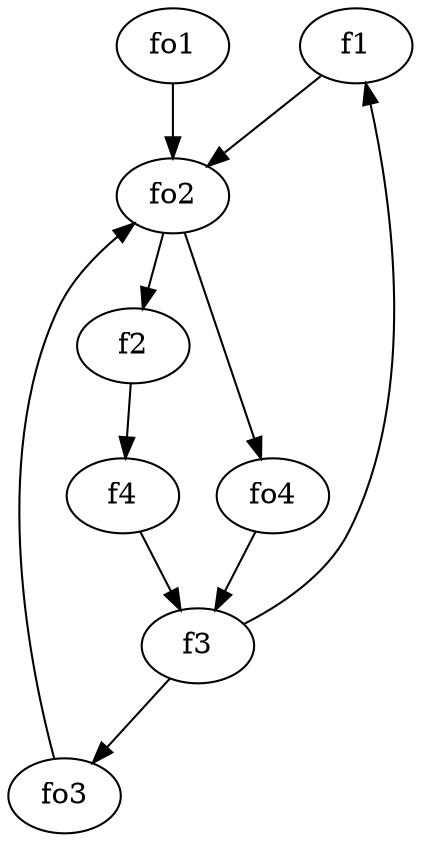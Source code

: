 strict digraph  {
f1;
f2;
f3;
f4;
fo1;
fo2;
fo3;
fo4;
f1 -> fo2  [weight=2];
f2 -> f4  [weight=2];
f3 -> f1  [weight=2];
f3 -> fo3  [weight=2];
f4 -> f3  [weight=2];
fo1 -> fo2  [weight=2];
fo2 -> fo4  [weight=2];
fo2 -> f2  [weight=2];
fo3 -> fo2  [weight=2];
fo4 -> f3  [weight=2];
}
